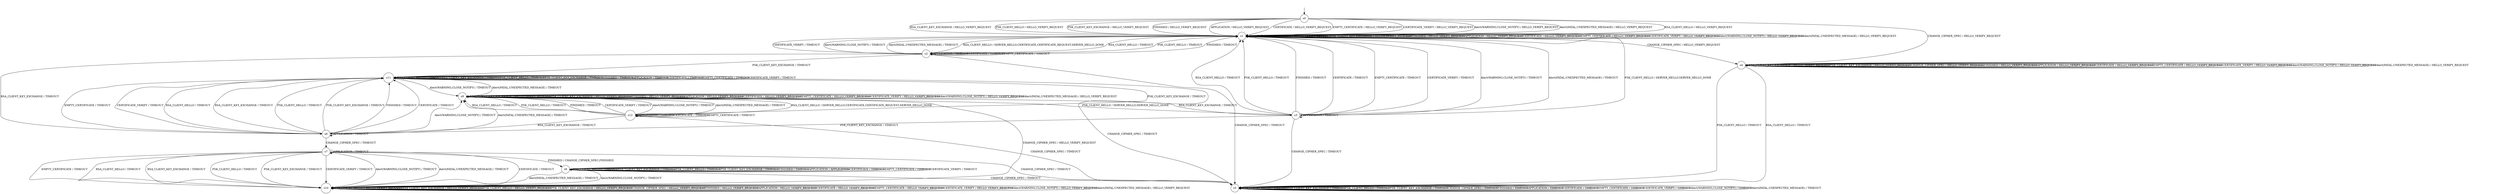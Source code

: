 digraph g {
__start0 [label="" shape="none"];

	s0 [shape="circle" label="s0"];
	s1 [shape="circle" label="s1"];
	s2 [shape="circle" label="s2"];
	s3 [shape="circle" label="s3"];
	s4 [shape="circle" label="s4"];
	s5 [shape="circle" label="s5"];
	s6 [shape="circle" label="s6"];
	s7 [shape="circle" label="s7"];
	s8 [shape="circle" label="s8"];
	s9 [shape="circle" label="s9"];
	s10 [shape="circle" label="s10"];
	s11 [shape="circle" label="s11"];
	s12 [shape="circle" label="s12"];
	s0 -> s1 [label="RSA_CLIENT_HELLO / HELLO_VERIFY_REQUEST"];
	s0 -> s1 [label="RSA_CLIENT_KEY_EXCHANGE / HELLO_VERIFY_REQUEST"];
	s0 -> s1 [label="PSK_CLIENT_HELLO / HELLO_VERIFY_REQUEST"];
	s0 -> s1 [label="PSK_CLIENT_KEY_EXCHANGE / HELLO_VERIFY_REQUEST"];
	s0 -> s4 [label="CHANGE_CIPHER_SPEC / HELLO_VERIFY_REQUEST"];
	s0 -> s1 [label="FINISHED / HELLO_VERIFY_REQUEST"];
	s0 -> s1 [label="APPLICATION / HELLO_VERIFY_REQUEST"];
	s0 -> s1 [label="CERTIFICATE / HELLO_VERIFY_REQUEST"];
	s0 -> s1 [label="EMPTY_CERTIFICATE / HELLO_VERIFY_REQUEST"];
	s0 -> s1 [label="CERTIFICATE_VERIFY / HELLO_VERIFY_REQUEST"];
	s0 -> s1 [label="Alert(WARNING,CLOSE_NOTIFY) / HELLO_VERIFY_REQUEST"];
	s0 -> s1 [label="Alert(FATAL,UNEXPECTED_MESSAGE) / HELLO_VERIFY_REQUEST"];
	s1 -> s2 [label="RSA_CLIENT_HELLO / SERVER_HELLO,CERTIFICATE,CERTIFICATE_REQUEST,SERVER_HELLO_DONE"];
	s1 -> s1 [label="RSA_CLIENT_KEY_EXCHANGE / HELLO_VERIFY_REQUEST"];
	s1 -> s3 [label="PSK_CLIENT_HELLO / SERVER_HELLO,SERVER_HELLO_DONE"];
	s1 -> s1 [label="PSK_CLIENT_KEY_EXCHANGE / HELLO_VERIFY_REQUEST"];
	s1 -> s4 [label="CHANGE_CIPHER_SPEC / HELLO_VERIFY_REQUEST"];
	s1 -> s1 [label="FINISHED / HELLO_VERIFY_REQUEST"];
	s1 -> s1 [label="APPLICATION / HELLO_VERIFY_REQUEST"];
	s1 -> s1 [label="CERTIFICATE / HELLO_VERIFY_REQUEST"];
	s1 -> s1 [label="EMPTY_CERTIFICATE / HELLO_VERIFY_REQUEST"];
	s1 -> s1 [label="CERTIFICATE_VERIFY / HELLO_VERIFY_REQUEST"];
	s1 -> s1 [label="Alert(WARNING,CLOSE_NOTIFY) / HELLO_VERIFY_REQUEST"];
	s1 -> s1 [label="Alert(FATAL,UNEXPECTED_MESSAGE) / HELLO_VERIFY_REQUEST"];
	s2 -> s1 [label="RSA_CLIENT_HELLO / TIMEOUT"];
	s2 -> s6 [label="RSA_CLIENT_KEY_EXCHANGE / TIMEOUT"];
	s2 -> s1 [label="PSK_CLIENT_HELLO / TIMEOUT"];
	s2 -> s11 [label="PSK_CLIENT_KEY_EXCHANGE / TIMEOUT"];
	s2 -> s5 [label="CHANGE_CIPHER_SPEC / TIMEOUT"];
	s2 -> s1 [label="FINISHED / TIMEOUT"];
	s2 -> s2 [label="APPLICATION / TIMEOUT"];
	s2 -> s2 [label="CERTIFICATE / TIMEOUT"];
	s2 -> s2 [label="EMPTY_CERTIFICATE / TIMEOUT"];
	s2 -> s1 [label="CERTIFICATE_VERIFY / TIMEOUT"];
	s2 -> s1 [label="Alert(WARNING,CLOSE_NOTIFY) / TIMEOUT"];
	s2 -> s1 [label="Alert(FATAL,UNEXPECTED_MESSAGE) / TIMEOUT"];
	s3 -> s1 [label="RSA_CLIENT_HELLO / TIMEOUT"];
	s3 -> s9 [label="RSA_CLIENT_KEY_EXCHANGE / TIMEOUT"];
	s3 -> s1 [label="PSK_CLIENT_HELLO / TIMEOUT"];
	s3 -> s6 [label="PSK_CLIENT_KEY_EXCHANGE / TIMEOUT"];
	s3 -> s5 [label="CHANGE_CIPHER_SPEC / TIMEOUT"];
	s3 -> s1 [label="FINISHED / TIMEOUT"];
	s3 -> s3 [label="APPLICATION / TIMEOUT"];
	s3 -> s1 [label="CERTIFICATE / TIMEOUT"];
	s3 -> s1 [label="EMPTY_CERTIFICATE / TIMEOUT"];
	s3 -> s1 [label="CERTIFICATE_VERIFY / TIMEOUT"];
	s3 -> s1 [label="Alert(WARNING,CLOSE_NOTIFY) / TIMEOUT"];
	s3 -> s1 [label="Alert(FATAL,UNEXPECTED_MESSAGE) / TIMEOUT"];
	s4 -> s5 [label="RSA_CLIENT_HELLO / TIMEOUT"];
	s4 -> s4 [label="RSA_CLIENT_KEY_EXCHANGE / HELLO_VERIFY_REQUEST"];
	s4 -> s5 [label="PSK_CLIENT_HELLO / TIMEOUT"];
	s4 -> s4 [label="PSK_CLIENT_KEY_EXCHANGE / HELLO_VERIFY_REQUEST"];
	s4 -> s4 [label="CHANGE_CIPHER_SPEC / HELLO_VERIFY_REQUEST"];
	s4 -> s4 [label="FINISHED / HELLO_VERIFY_REQUEST"];
	s4 -> s4 [label="APPLICATION / HELLO_VERIFY_REQUEST"];
	s4 -> s4 [label="CERTIFICATE / HELLO_VERIFY_REQUEST"];
	s4 -> s4 [label="EMPTY_CERTIFICATE / HELLO_VERIFY_REQUEST"];
	s4 -> s4 [label="CERTIFICATE_VERIFY / HELLO_VERIFY_REQUEST"];
	s4 -> s4 [label="Alert(WARNING,CLOSE_NOTIFY) / HELLO_VERIFY_REQUEST"];
	s4 -> s4 [label="Alert(FATAL,UNEXPECTED_MESSAGE) / HELLO_VERIFY_REQUEST"];
	s5 -> s5 [label="RSA_CLIENT_HELLO / TIMEOUT"];
	s5 -> s5 [label="RSA_CLIENT_KEY_EXCHANGE / TIMEOUT"];
	s5 -> s5 [label="PSK_CLIENT_HELLO / TIMEOUT"];
	s5 -> s5 [label="PSK_CLIENT_KEY_EXCHANGE / TIMEOUT"];
	s5 -> s5 [label="CHANGE_CIPHER_SPEC / TIMEOUT"];
	s5 -> s5 [label="FINISHED / TIMEOUT"];
	s5 -> s5 [label="APPLICATION / TIMEOUT"];
	s5 -> s5 [label="CERTIFICATE / TIMEOUT"];
	s5 -> s5 [label="EMPTY_CERTIFICATE / TIMEOUT"];
	s5 -> s5 [label="CERTIFICATE_VERIFY / TIMEOUT"];
	s5 -> s5 [label="Alert(WARNING,CLOSE_NOTIFY) / TIMEOUT"];
	s5 -> s5 [label="Alert(FATAL,UNEXPECTED_MESSAGE) / TIMEOUT"];
	s6 -> s11 [label="RSA_CLIENT_HELLO / TIMEOUT"];
	s6 -> s11 [label="RSA_CLIENT_KEY_EXCHANGE / TIMEOUT"];
	s6 -> s11 [label="PSK_CLIENT_HELLO / TIMEOUT"];
	s6 -> s11 [label="PSK_CLIENT_KEY_EXCHANGE / TIMEOUT"];
	s6 -> s7 [label="CHANGE_CIPHER_SPEC / TIMEOUT"];
	s6 -> s11 [label="FINISHED / TIMEOUT"];
	s6 -> s6 [label="APPLICATION / TIMEOUT"];
	s6 -> s11 [label="CERTIFICATE / TIMEOUT"];
	s6 -> s11 [label="EMPTY_CERTIFICATE / TIMEOUT"];
	s6 -> s11 [label="CERTIFICATE_VERIFY / TIMEOUT"];
	s6 -> s9 [label="Alert(WARNING,CLOSE_NOTIFY) / TIMEOUT"];
	s6 -> s9 [label="Alert(FATAL,UNEXPECTED_MESSAGE) / TIMEOUT"];
	s7 -> s10 [label="RSA_CLIENT_HELLO / TIMEOUT"];
	s7 -> s10 [label="RSA_CLIENT_KEY_EXCHANGE / TIMEOUT"];
	s7 -> s10 [label="PSK_CLIENT_HELLO / TIMEOUT"];
	s7 -> s10 [label="PSK_CLIENT_KEY_EXCHANGE / TIMEOUT"];
	s7 -> s5 [label="CHANGE_CIPHER_SPEC / TIMEOUT"];
	s7 -> s8 [label="FINISHED / CHANGE_CIPHER_SPEC,FINISHED"];
	s7 -> s7 [label="APPLICATION / TIMEOUT"];
	s7 -> s10 [label="CERTIFICATE / TIMEOUT"];
	s7 -> s10 [label="EMPTY_CERTIFICATE / TIMEOUT"];
	s7 -> s10 [label="CERTIFICATE_VERIFY / TIMEOUT"];
	s7 -> s10 [label="Alert(WARNING,CLOSE_NOTIFY) / TIMEOUT"];
	s7 -> s10 [label="Alert(FATAL,UNEXPECTED_MESSAGE) / TIMEOUT"];
	s8 -> s8 [label="RSA_CLIENT_HELLO / TIMEOUT"];
	s8 -> s8 [label="RSA_CLIENT_KEY_EXCHANGE / TIMEOUT"];
	s8 -> s8 [label="PSK_CLIENT_HELLO / TIMEOUT"];
	s8 -> s8 [label="PSK_CLIENT_KEY_EXCHANGE / TIMEOUT"];
	s8 -> s5 [label="CHANGE_CIPHER_SPEC / TIMEOUT"];
	s8 -> s8 [label="FINISHED / TIMEOUT"];
	s8 -> s8 [label="APPLICATION / APPLICATION"];
	s8 -> s8 [label="CERTIFICATE / TIMEOUT"];
	s8 -> s8 [label="EMPTY_CERTIFICATE / TIMEOUT"];
	s8 -> s8 [label="CERTIFICATE_VERIFY / TIMEOUT"];
	s8 -> s10 [label="Alert(WARNING,CLOSE_NOTIFY) / TIMEOUT"];
	s8 -> s10 [label="Alert(FATAL,UNEXPECTED_MESSAGE) / TIMEOUT"];
	s9 -> s12 [label="RSA_CLIENT_HELLO / SERVER_HELLO,CERTIFICATE,CERTIFICATE_REQUEST,SERVER_HELLO_DONE"];
	s9 -> s9 [label="RSA_CLIENT_KEY_EXCHANGE / HELLO_VERIFY_REQUEST"];
	s9 -> s3 [label="PSK_CLIENT_HELLO / SERVER_HELLO,SERVER_HELLO_DONE"];
	s9 -> s9 [label="PSK_CLIENT_KEY_EXCHANGE / HELLO_VERIFY_REQUEST"];
	s9 -> s10 [label="CHANGE_CIPHER_SPEC / HELLO_VERIFY_REQUEST"];
	s9 -> s9 [label="FINISHED / HELLO_VERIFY_REQUEST"];
	s9 -> s9 [label="APPLICATION / HELLO_VERIFY_REQUEST"];
	s9 -> s9 [label="CERTIFICATE / HELLO_VERIFY_REQUEST"];
	s9 -> s9 [label="EMPTY_CERTIFICATE / HELLO_VERIFY_REQUEST"];
	s9 -> s9 [label="CERTIFICATE_VERIFY / HELLO_VERIFY_REQUEST"];
	s9 -> s9 [label="Alert(WARNING,CLOSE_NOTIFY) / HELLO_VERIFY_REQUEST"];
	s9 -> s9 [label="Alert(FATAL,UNEXPECTED_MESSAGE) / HELLO_VERIFY_REQUEST"];
	s10 -> s10 [label="RSA_CLIENT_HELLO / HELLO_VERIFY_REQUEST"];
	s10 -> s10 [label="RSA_CLIENT_KEY_EXCHANGE / HELLO_VERIFY_REQUEST"];
	s10 -> s10 [label="PSK_CLIENT_HELLO / HELLO_VERIFY_REQUEST"];
	s10 -> s10 [label="PSK_CLIENT_KEY_EXCHANGE / HELLO_VERIFY_REQUEST"];
	s10 -> s10 [label="CHANGE_CIPHER_SPEC / HELLO_VERIFY_REQUEST"];
	s10 -> s10 [label="FINISHED / HELLO_VERIFY_REQUEST"];
	s10 -> s10 [label="APPLICATION / HELLO_VERIFY_REQUEST"];
	s10 -> s10 [label="CERTIFICATE / HELLO_VERIFY_REQUEST"];
	s10 -> s10 [label="EMPTY_CERTIFICATE / HELLO_VERIFY_REQUEST"];
	s10 -> s10 [label="CERTIFICATE_VERIFY / HELLO_VERIFY_REQUEST"];
	s10 -> s10 [label="Alert(WARNING,CLOSE_NOTIFY) / HELLO_VERIFY_REQUEST"];
	s10 -> s10 [label="Alert(FATAL,UNEXPECTED_MESSAGE) / HELLO_VERIFY_REQUEST"];
	s11 -> s11 [label="RSA_CLIENT_HELLO / TIMEOUT"];
	s11 -> s11 [label="RSA_CLIENT_KEY_EXCHANGE / TIMEOUT"];
	s11 -> s11 [label="PSK_CLIENT_HELLO / TIMEOUT"];
	s11 -> s11 [label="PSK_CLIENT_KEY_EXCHANGE / TIMEOUT"];
	s11 -> s5 [label="CHANGE_CIPHER_SPEC / TIMEOUT"];
	s11 -> s11 [label="FINISHED / TIMEOUT"];
	s11 -> s11 [label="APPLICATION / TIMEOUT"];
	s11 -> s11 [label="CERTIFICATE / TIMEOUT"];
	s11 -> s11 [label="EMPTY_CERTIFICATE / TIMEOUT"];
	s11 -> s11 [label="CERTIFICATE_VERIFY / TIMEOUT"];
	s11 -> s9 [label="Alert(WARNING,CLOSE_NOTIFY) / TIMEOUT"];
	s11 -> s9 [label="Alert(FATAL,UNEXPECTED_MESSAGE) / TIMEOUT"];
	s12 -> s9 [label="RSA_CLIENT_HELLO / TIMEOUT"];
	s12 -> s6 [label="RSA_CLIENT_KEY_EXCHANGE / TIMEOUT"];
	s12 -> s9 [label="PSK_CLIENT_HELLO / TIMEOUT"];
	s12 -> s11 [label="PSK_CLIENT_KEY_EXCHANGE / TIMEOUT"];
	s12 -> s5 [label="CHANGE_CIPHER_SPEC / TIMEOUT"];
	s12 -> s9 [label="FINISHED / TIMEOUT"];
	s12 -> s12 [label="APPLICATION / TIMEOUT"];
	s12 -> s12 [label="CERTIFICATE / TIMEOUT"];
	s12 -> s12 [label="EMPTY_CERTIFICATE / TIMEOUT"];
	s12 -> s9 [label="CERTIFICATE_VERIFY / TIMEOUT"];
	s12 -> s9 [label="Alert(WARNING,CLOSE_NOTIFY) / TIMEOUT"];
	s12 -> s9 [label="Alert(FATAL,UNEXPECTED_MESSAGE) / TIMEOUT"];

__start0 -> s0;
}
